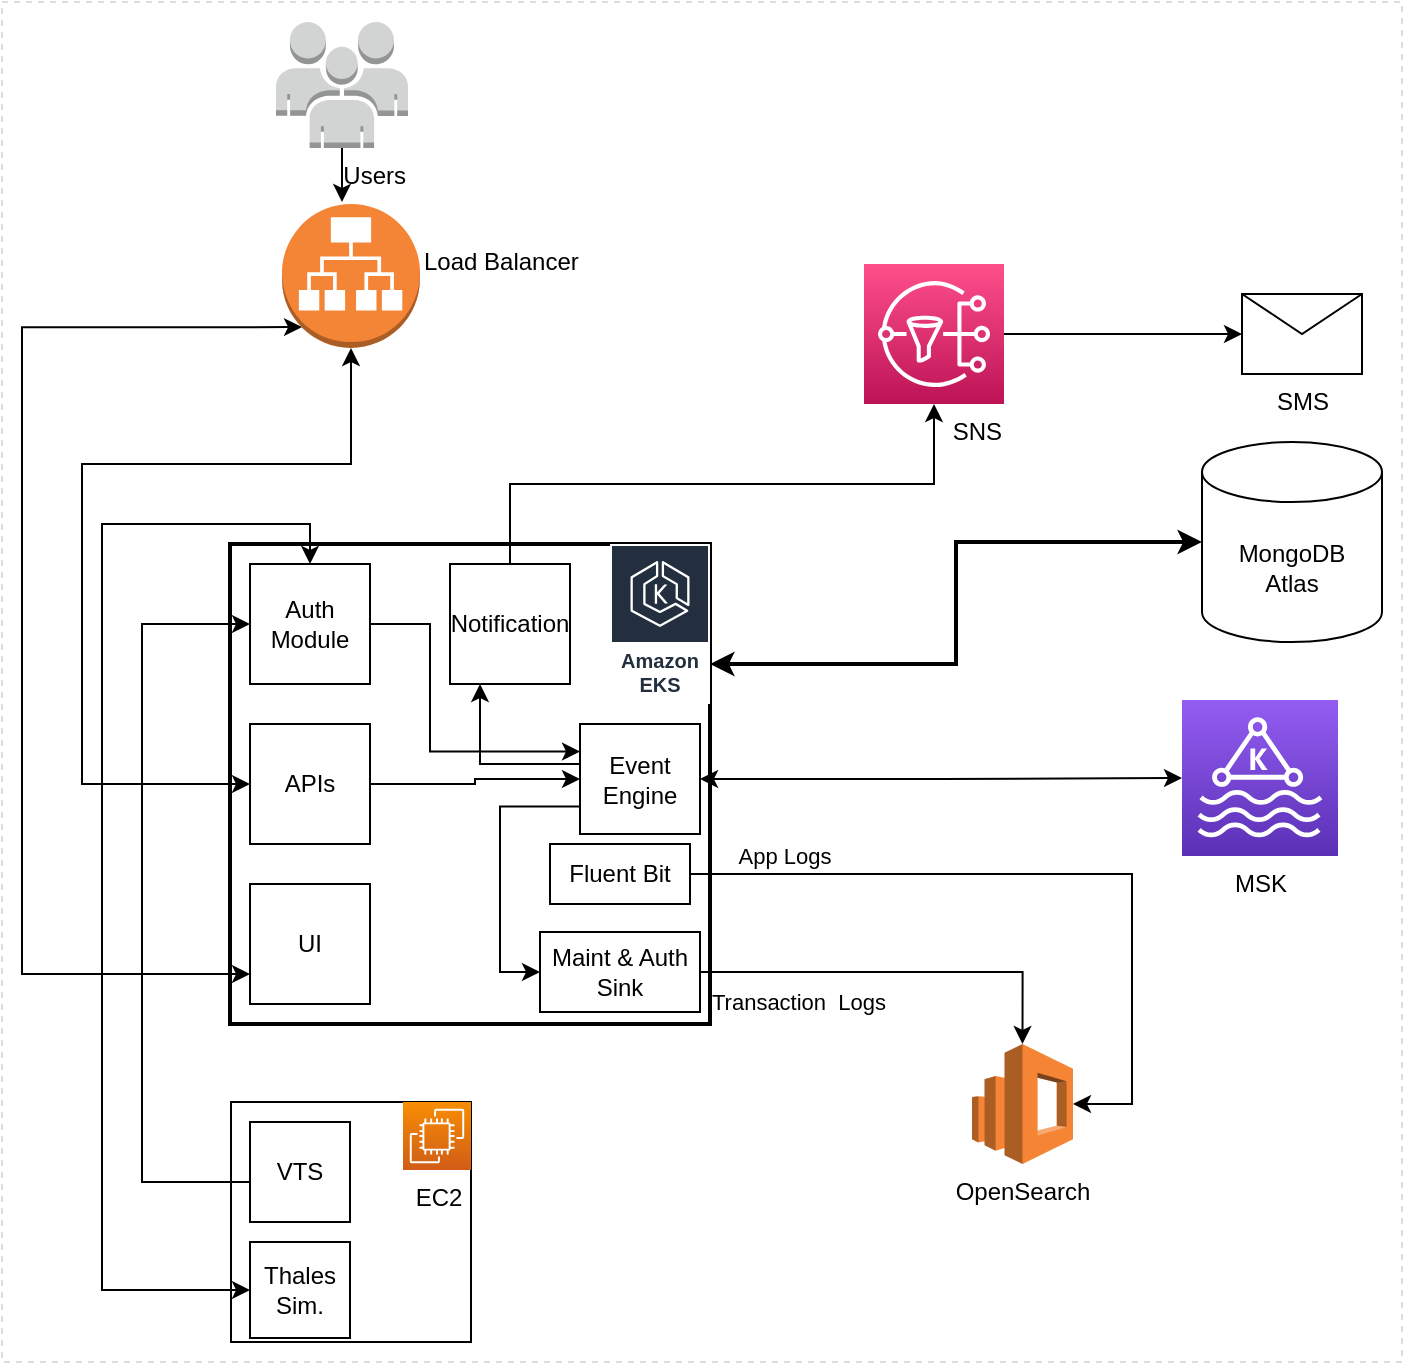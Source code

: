 <mxfile version="21.5.0" type="github">
  <diagram name="Page-1" id="r-T6OLwQH29qr_7euo9l">
    <mxGraphModel dx="1360" dy="795" grid="1" gridSize="10" guides="1" tooltips="1" connect="1" arrows="1" fold="1" page="1" pageScale="1" pageWidth="850" pageHeight="1100" math="0" shadow="0">
      <root>
        <mxCell id="0" />
        <mxCell id="1" parent="0" />
        <mxCell id="267FY8_DbEdwIJE1v3pF-6" style="edgeStyle=orthogonalEdgeStyle;rounded=0;orthogonalLoop=1;jettySize=auto;html=1;exitX=1;exitY=0.25;exitDx=0;exitDy=0;startArrow=classic;startFill=1;strokeWidth=2;" edge="1" parent="1" source="oR3EOA6jBZrTbAOyoPTf-1" target="oR3EOA6jBZrTbAOyoPTf-2">
          <mxGeometry relative="1" as="geometry" />
        </mxCell>
        <mxCell id="oR3EOA6jBZrTbAOyoPTf-1" value="" style="whiteSpace=wrap;html=1;aspect=fixed;strokeWidth=2;" parent="1" vertex="1">
          <mxGeometry x="114" y="271" width="240" height="240" as="geometry" />
        </mxCell>
        <mxCell id="oR3EOA6jBZrTbAOyoPTf-2" value="MongoDB&lt;br&gt;Atlas" style="shape=cylinder3;whiteSpace=wrap;html=1;boundedLbl=1;backgroundOutline=1;size=15;" parent="1" vertex="1">
          <mxGeometry x="600" y="220" width="90" height="100" as="geometry" />
        </mxCell>
        <mxCell id="oR3EOA6jBZrTbAOyoPTf-4" value="SMS" style="shape=message;html=1;html=1;outlineConnect=0;labelPosition=center;verticalLabelPosition=bottom;align=center;verticalAlign=top;" parent="1" vertex="1">
          <mxGeometry x="620" y="146" width="60" height="40" as="geometry" />
        </mxCell>
        <mxCell id="oR3EOA6jBZrTbAOyoPTf-30" style="edgeStyle=orthogonalEdgeStyle;rounded=0;orthogonalLoop=1;jettySize=auto;html=1;exitX=1;exitY=0.5;exitDx=0;exitDy=0;exitPerimeter=0;entryX=0;entryY=0.5;entryDx=0;entryDy=0;" parent="1" source="oR3EOA6jBZrTbAOyoPTf-5" target="oR3EOA6jBZrTbAOyoPTf-4" edge="1">
          <mxGeometry relative="1" as="geometry" />
        </mxCell>
        <mxCell id="oR3EOA6jBZrTbAOyoPTf-5" value="&lt;div align=&quot;right&quot;&gt;&lt;font color=&quot;#000000&quot;&gt;SNS&lt;/font&gt;&lt;/div&gt;" style="sketch=0;points=[[0,0,0],[0.25,0,0],[0.5,0,0],[0.75,0,0],[1,0,0],[0,1,0],[0.25,1,0],[0.5,1,0],[0.75,1,0],[1,1,0],[0,0.25,0],[0,0.5,0],[0,0.75,0],[1,0.25,0],[1,0.5,0],[1,0.75,0]];outlineConnect=0;fontColor=#232F3E;gradientColor=#FF4F8B;gradientDirection=north;fillColor=#BC1356;strokeColor=#ffffff;dashed=0;verticalLabelPosition=bottom;verticalAlign=top;align=right;html=1;fontSize=12;fontStyle=0;aspect=fixed;shape=mxgraph.aws4.resourceIcon;resIcon=mxgraph.aws4.sns;" parent="1" vertex="1">
          <mxGeometry x="431" y="131" width="70" height="70" as="geometry" />
        </mxCell>
        <mxCell id="oR3EOA6jBZrTbAOyoPTf-6" value="Amazon EKS" style="sketch=0;outlineConnect=0;fontColor=#232F3E;gradientColor=none;strokeColor=#ffffff;fillColor=#232F3E;dashed=0;verticalLabelPosition=middle;verticalAlign=bottom;align=center;html=1;whiteSpace=wrap;fontSize=10;fontStyle=1;spacing=3;shape=mxgraph.aws4.productIcon;prIcon=mxgraph.aws4.eks;" parent="1" vertex="1">
          <mxGeometry x="304" y="271" width="50" height="80" as="geometry" />
        </mxCell>
        <mxCell id="oR3EOA6jBZrTbAOyoPTf-8" value="OpenSearch" style="outlineConnect=0;dashed=0;verticalLabelPosition=bottom;verticalAlign=top;align=center;html=1;shape=mxgraph.aws3.elasticsearch_service;fillColor=#F58534;gradientColor=none;" parent="1" vertex="1">
          <mxGeometry x="485" y="521" width="50.5" height="60" as="geometry" />
        </mxCell>
        <mxCell id="oR3EOA6jBZrTbAOyoPTf-10" style="edgeStyle=orthogonalEdgeStyle;rounded=0;orthogonalLoop=1;jettySize=auto;html=1;exitX=1;exitY=0.5;exitDx=0;exitDy=0;entryX=0.5;entryY=0;entryDx=0;entryDy=0;entryPerimeter=0;" parent="1" source="oR3EOA6jBZrTbAOyoPTf-9" target="oR3EOA6jBZrTbAOyoPTf-8" edge="1">
          <mxGeometry relative="1" as="geometry">
            <mxPoint x="477.5" y="511" as="targetPoint" />
          </mxGeometry>
        </mxCell>
        <mxCell id="267FY8_DbEdwIJE1v3pF-2" value="&lt;div&gt;Transaction&amp;nbsp; Logs&lt;/div&gt;" style="edgeLabel;html=1;align=center;verticalAlign=middle;resizable=0;points=[];" vertex="1" connectable="0" parent="oR3EOA6jBZrTbAOyoPTf-10">
          <mxGeometry x="-0.503" y="-1" relative="1" as="geometry">
            <mxPoint y="14" as="offset" />
          </mxGeometry>
        </mxCell>
        <mxCell id="oR3EOA6jBZrTbAOyoPTf-9" value="Maint &amp;amp; Auth&lt;br&gt;Sink" style="rounded=0;whiteSpace=wrap;html=1;" parent="1" vertex="1">
          <mxGeometry x="269" y="465" width="80" height="40" as="geometry" />
        </mxCell>
        <mxCell id="oR3EOA6jBZrTbAOyoPTf-12" style="edgeStyle=orthogonalEdgeStyle;rounded=0;orthogonalLoop=1;jettySize=auto;html=1;exitX=1;exitY=0.5;exitDx=0;exitDy=0;" parent="1" source="oR3EOA6jBZrTbAOyoPTf-11" target="oR3EOA6jBZrTbAOyoPTf-8" edge="1">
          <mxGeometry relative="1" as="geometry">
            <Array as="points">
              <mxPoint x="565" y="436" />
            </Array>
          </mxGeometry>
        </mxCell>
        <mxCell id="267FY8_DbEdwIJE1v3pF-1" value="&lt;div&gt;App Logs&lt;/div&gt;" style="edgeLabel;html=1;align=center;verticalAlign=middle;resizable=0;points=[];" vertex="1" connectable="0" parent="oR3EOA6jBZrTbAOyoPTf-12">
          <mxGeometry x="-0.743" y="2" relative="1" as="geometry">
            <mxPoint y="-7" as="offset" />
          </mxGeometry>
        </mxCell>
        <mxCell id="oR3EOA6jBZrTbAOyoPTf-11" value="Fluent Bit" style="rounded=0;whiteSpace=wrap;html=1;" parent="1" vertex="1">
          <mxGeometry x="274" y="421" width="70" height="30" as="geometry" />
        </mxCell>
        <mxCell id="oR3EOA6jBZrTbAOyoPTf-24" style="edgeStyle=orthogonalEdgeStyle;rounded=0;orthogonalLoop=1;jettySize=auto;html=1;entryX=0;entryY=0.25;entryDx=0;entryDy=0;" parent="1" source="oR3EOA6jBZrTbAOyoPTf-13" target="oR3EOA6jBZrTbAOyoPTf-23" edge="1">
          <mxGeometry relative="1" as="geometry">
            <Array as="points">
              <mxPoint x="214" y="311" />
              <mxPoint x="214" y="375" />
            </Array>
          </mxGeometry>
        </mxCell>
        <mxCell id="oR3EOA6jBZrTbAOyoPTf-13" value="Auth Module" style="whiteSpace=wrap;html=1;aspect=fixed;" parent="1" vertex="1">
          <mxGeometry x="124" y="281" width="60" height="60" as="geometry" />
        </mxCell>
        <mxCell id="oR3EOA6jBZrTbAOyoPTf-25" style="edgeStyle=orthogonalEdgeStyle;rounded=0;orthogonalLoop=1;jettySize=auto;html=1;entryX=0;entryY=0.5;entryDx=0;entryDy=0;" parent="1" source="oR3EOA6jBZrTbAOyoPTf-14" target="oR3EOA6jBZrTbAOyoPTf-23" edge="1">
          <mxGeometry relative="1" as="geometry" />
        </mxCell>
        <mxCell id="oR3EOA6jBZrTbAOyoPTf-14" value="APIs" style="whiteSpace=wrap;html=1;aspect=fixed;" parent="1" vertex="1">
          <mxGeometry x="124" y="361" width="60" height="60" as="geometry" />
        </mxCell>
        <mxCell id="oR3EOA6jBZrTbAOyoPTf-15" value="UI" style="whiteSpace=wrap;html=1;aspect=fixed;" parent="1" vertex="1">
          <mxGeometry x="124" y="441" width="60" height="60" as="geometry" />
        </mxCell>
        <mxCell id="oR3EOA6jBZrTbAOyoPTf-20" style="edgeStyle=orthogonalEdgeStyle;rounded=0;orthogonalLoop=1;jettySize=auto;html=1;exitX=0.5;exitY=1;exitDx=0;exitDy=0;exitPerimeter=0;entryX=0;entryY=0.5;entryDx=0;entryDy=0;startArrow=classic;startFill=1;" parent="1" source="oR3EOA6jBZrTbAOyoPTf-19" target="oR3EOA6jBZrTbAOyoPTf-14" edge="1">
          <mxGeometry relative="1" as="geometry">
            <Array as="points">
              <mxPoint x="175" y="231" />
              <mxPoint x="40" y="231" />
              <mxPoint x="40" y="391" />
            </Array>
          </mxGeometry>
        </mxCell>
        <mxCell id="oR3EOA6jBZrTbAOyoPTf-21" style="edgeStyle=orthogonalEdgeStyle;rounded=0;orthogonalLoop=1;jettySize=auto;html=1;exitX=0.145;exitY=0.855;exitDx=0;exitDy=0;exitPerimeter=0;entryX=0;entryY=0.75;entryDx=0;entryDy=0;startArrow=classic;startFill=1;" parent="1" source="oR3EOA6jBZrTbAOyoPTf-19" target="oR3EOA6jBZrTbAOyoPTf-15" edge="1">
          <mxGeometry relative="1" as="geometry">
            <Array as="points">
              <mxPoint x="10" y="163" />
              <mxPoint x="10" y="486" />
            </Array>
          </mxGeometry>
        </mxCell>
        <mxCell id="oR3EOA6jBZrTbAOyoPTf-19" value="&lt;div align=&quot;center&quot;&gt;Load Balancer&lt;/div&gt;&lt;div align=&quot;right&quot;&gt;&lt;br&gt;&lt;/div&gt;" style="outlineConnect=0;dashed=0;verticalLabelPosition=middle;verticalAlign=middle;align=left;html=1;shape=mxgraph.aws3.application_load_balancer;fillColor=#F58536;gradientColor=none;labelPosition=right;" parent="1" vertex="1">
          <mxGeometry x="140" y="101" width="69" height="72" as="geometry" />
        </mxCell>
        <mxCell id="oR3EOA6jBZrTbAOyoPTf-29" style="edgeStyle=orthogonalEdgeStyle;rounded=0;orthogonalLoop=1;jettySize=auto;html=1;exitX=0.5;exitY=0;exitDx=0;exitDy=0;" parent="1" source="oR3EOA6jBZrTbAOyoPTf-22" target="oR3EOA6jBZrTbAOyoPTf-5" edge="1">
          <mxGeometry relative="1" as="geometry" />
        </mxCell>
        <mxCell id="oR3EOA6jBZrTbAOyoPTf-22" value="Notification" style="whiteSpace=wrap;html=1;aspect=fixed;" parent="1" vertex="1">
          <mxGeometry x="224" y="281" width="60" height="60" as="geometry" />
        </mxCell>
        <mxCell id="oR3EOA6jBZrTbAOyoPTf-26" style="edgeStyle=orthogonalEdgeStyle;rounded=0;orthogonalLoop=1;jettySize=auto;html=1;exitX=0;exitY=0.75;exitDx=0;exitDy=0;entryX=0;entryY=0.5;entryDx=0;entryDy=0;" parent="1" source="oR3EOA6jBZrTbAOyoPTf-23" target="oR3EOA6jBZrTbAOyoPTf-9" edge="1">
          <mxGeometry relative="1" as="geometry" />
        </mxCell>
        <mxCell id="oR3EOA6jBZrTbAOyoPTf-28" style="edgeStyle=orthogonalEdgeStyle;rounded=0;orthogonalLoop=1;jettySize=auto;html=1;entryX=0.25;entryY=1;entryDx=0;entryDy=0;" parent="1" source="oR3EOA6jBZrTbAOyoPTf-23" target="oR3EOA6jBZrTbAOyoPTf-22" edge="1">
          <mxGeometry relative="1" as="geometry">
            <Array as="points">
              <mxPoint x="239" y="381" />
            </Array>
          </mxGeometry>
        </mxCell>
        <mxCell id="oR3EOA6jBZrTbAOyoPTf-42" style="edgeStyle=orthogonalEdgeStyle;rounded=0;orthogonalLoop=1;jettySize=auto;html=1;startArrow=classic;startFill=1;" parent="1" source="oR3EOA6jBZrTbAOyoPTf-23" target="oR3EOA6jBZrTbAOyoPTf-41" edge="1">
          <mxGeometry relative="1" as="geometry" />
        </mxCell>
        <mxCell id="oR3EOA6jBZrTbAOyoPTf-23" value="Event Engine" style="whiteSpace=wrap;html=1;aspect=fixed;" parent="1" vertex="1">
          <mxGeometry x="289" y="361" width="60" height="55" as="geometry" />
        </mxCell>
        <mxCell id="oR3EOA6jBZrTbAOyoPTf-33" style="edgeStyle=orthogonalEdgeStyle;rounded=0;orthogonalLoop=1;jettySize=auto;html=1;exitX=0.5;exitY=1;exitDx=0;exitDy=0;exitPerimeter=0;" parent="1" source="oR3EOA6jBZrTbAOyoPTf-32" edge="1">
          <mxGeometry relative="1" as="geometry">
            <mxPoint x="170" y="100" as="targetPoint" />
          </mxGeometry>
        </mxCell>
        <mxCell id="oR3EOA6jBZrTbAOyoPTf-32" value="&lt;div align=&quot;right&quot;&gt;Users&lt;/div&gt;" style="outlineConnect=0;dashed=0;verticalLabelPosition=bottom;verticalAlign=top;align=right;html=1;shape=mxgraph.aws3.users;fillColor=#D2D3D3;gradientColor=none;" parent="1" vertex="1">
          <mxGeometry x="137" y="10" width="66" height="63" as="geometry" />
        </mxCell>
        <mxCell id="oR3EOA6jBZrTbAOyoPTf-34" value="" style="whiteSpace=wrap;html=1;aspect=fixed;" parent="1" vertex="1">
          <mxGeometry x="114.5" y="550" width="120" height="120" as="geometry" />
        </mxCell>
        <mxCell id="oR3EOA6jBZrTbAOyoPTf-35" value="&lt;font color=&quot;#000000&quot;&gt;EC2&lt;/font&gt;" style="sketch=0;points=[[0,0,0],[0.25,0,0],[0.5,0,0],[0.75,0,0],[1,0,0],[0,1,0],[0.25,1,0],[0.5,1,0],[0.75,1,0],[1,1,0],[0,0.25,0],[0,0.5,0],[0,0.75,0],[1,0.25,0],[1,0.5,0],[1,0.75,0]];outlineConnect=0;fontColor=#232F3E;gradientColor=#F78E04;gradientDirection=north;fillColor=#D05C17;strokeColor=#ffffff;dashed=0;verticalLabelPosition=bottom;verticalAlign=top;align=center;html=1;fontSize=12;fontStyle=0;aspect=fixed;shape=mxgraph.aws4.resourceIcon;resIcon=mxgraph.aws4.ec2;" parent="1" vertex="1">
          <mxGeometry x="200.5" y="550" width="34" height="34" as="geometry" />
        </mxCell>
        <mxCell id="oR3EOA6jBZrTbAOyoPTf-39" style="edgeStyle=orthogonalEdgeStyle;rounded=0;orthogonalLoop=1;jettySize=auto;html=1;entryX=0;entryY=0.5;entryDx=0;entryDy=0;" parent="1" source="oR3EOA6jBZrTbAOyoPTf-36" target="oR3EOA6jBZrTbAOyoPTf-13" edge="1">
          <mxGeometry relative="1" as="geometry">
            <Array as="points">
              <mxPoint x="70" y="590" />
              <mxPoint x="70" y="311" />
            </Array>
          </mxGeometry>
        </mxCell>
        <mxCell id="oR3EOA6jBZrTbAOyoPTf-36" value="VTS" style="whiteSpace=wrap;html=1;aspect=fixed;" parent="1" vertex="1">
          <mxGeometry x="124" y="560" width="50" height="50" as="geometry" />
        </mxCell>
        <mxCell id="oR3EOA6jBZrTbAOyoPTf-40" style="edgeStyle=orthogonalEdgeStyle;rounded=0;orthogonalLoop=1;jettySize=auto;html=1;exitX=0;exitY=0.5;exitDx=0;exitDy=0;entryX=0.5;entryY=0;entryDx=0;entryDy=0;startArrow=classic;startFill=1;" parent="1" source="oR3EOA6jBZrTbAOyoPTf-37" target="oR3EOA6jBZrTbAOyoPTf-13" edge="1">
          <mxGeometry relative="1" as="geometry">
            <Array as="points">
              <mxPoint x="50" y="644" />
              <mxPoint x="50" y="261" />
              <mxPoint x="154" y="261" />
            </Array>
          </mxGeometry>
        </mxCell>
        <mxCell id="oR3EOA6jBZrTbAOyoPTf-37" value="Thales&lt;br&gt;Sim." style="whiteSpace=wrap;html=1;aspect=fixed;" parent="1" vertex="1">
          <mxGeometry x="124" y="620" width="50" height="48" as="geometry" />
        </mxCell>
        <mxCell id="oR3EOA6jBZrTbAOyoPTf-41" value="&lt;font color=&quot;#000000&quot;&gt;&lt;span style=&quot;background-color: rgb(255, 255, 255);&quot;&gt;MSK&lt;/span&gt;&lt;/font&gt;" style="sketch=0;points=[[0,0,0],[0.25,0,0],[0.5,0,0],[0.75,0,0],[1,0,0],[0,1,0],[0.25,1,0],[0.5,1,0],[0.75,1,0],[1,1,0],[0,0.25,0],[0,0.5,0],[0,0.75,0],[1,0.25,0],[1,0.5,0],[1,0.75,0]];outlineConnect=0;fontColor=#232F3E;gradientColor=#945DF2;gradientDirection=north;fillColor=#5A30B5;strokeColor=#ffffff;dashed=0;verticalLabelPosition=bottom;verticalAlign=top;align=center;html=1;fontSize=12;fontStyle=0;aspect=fixed;shape=mxgraph.aws4.resourceIcon;resIcon=mxgraph.aws4.managed_streaming_for_kafka;" parent="1" vertex="1">
          <mxGeometry x="590" y="349" width="78" height="78" as="geometry" />
        </mxCell>
        <mxCell id="267FY8_DbEdwIJE1v3pF-7" value="" style="rounded=0;whiteSpace=wrap;html=1;fillColor=none;dashed=1;strokeColor=#deddda;" vertex="1" parent="1">
          <mxGeometry width="700" height="680" as="geometry" />
        </mxCell>
      </root>
    </mxGraphModel>
  </diagram>
</mxfile>
